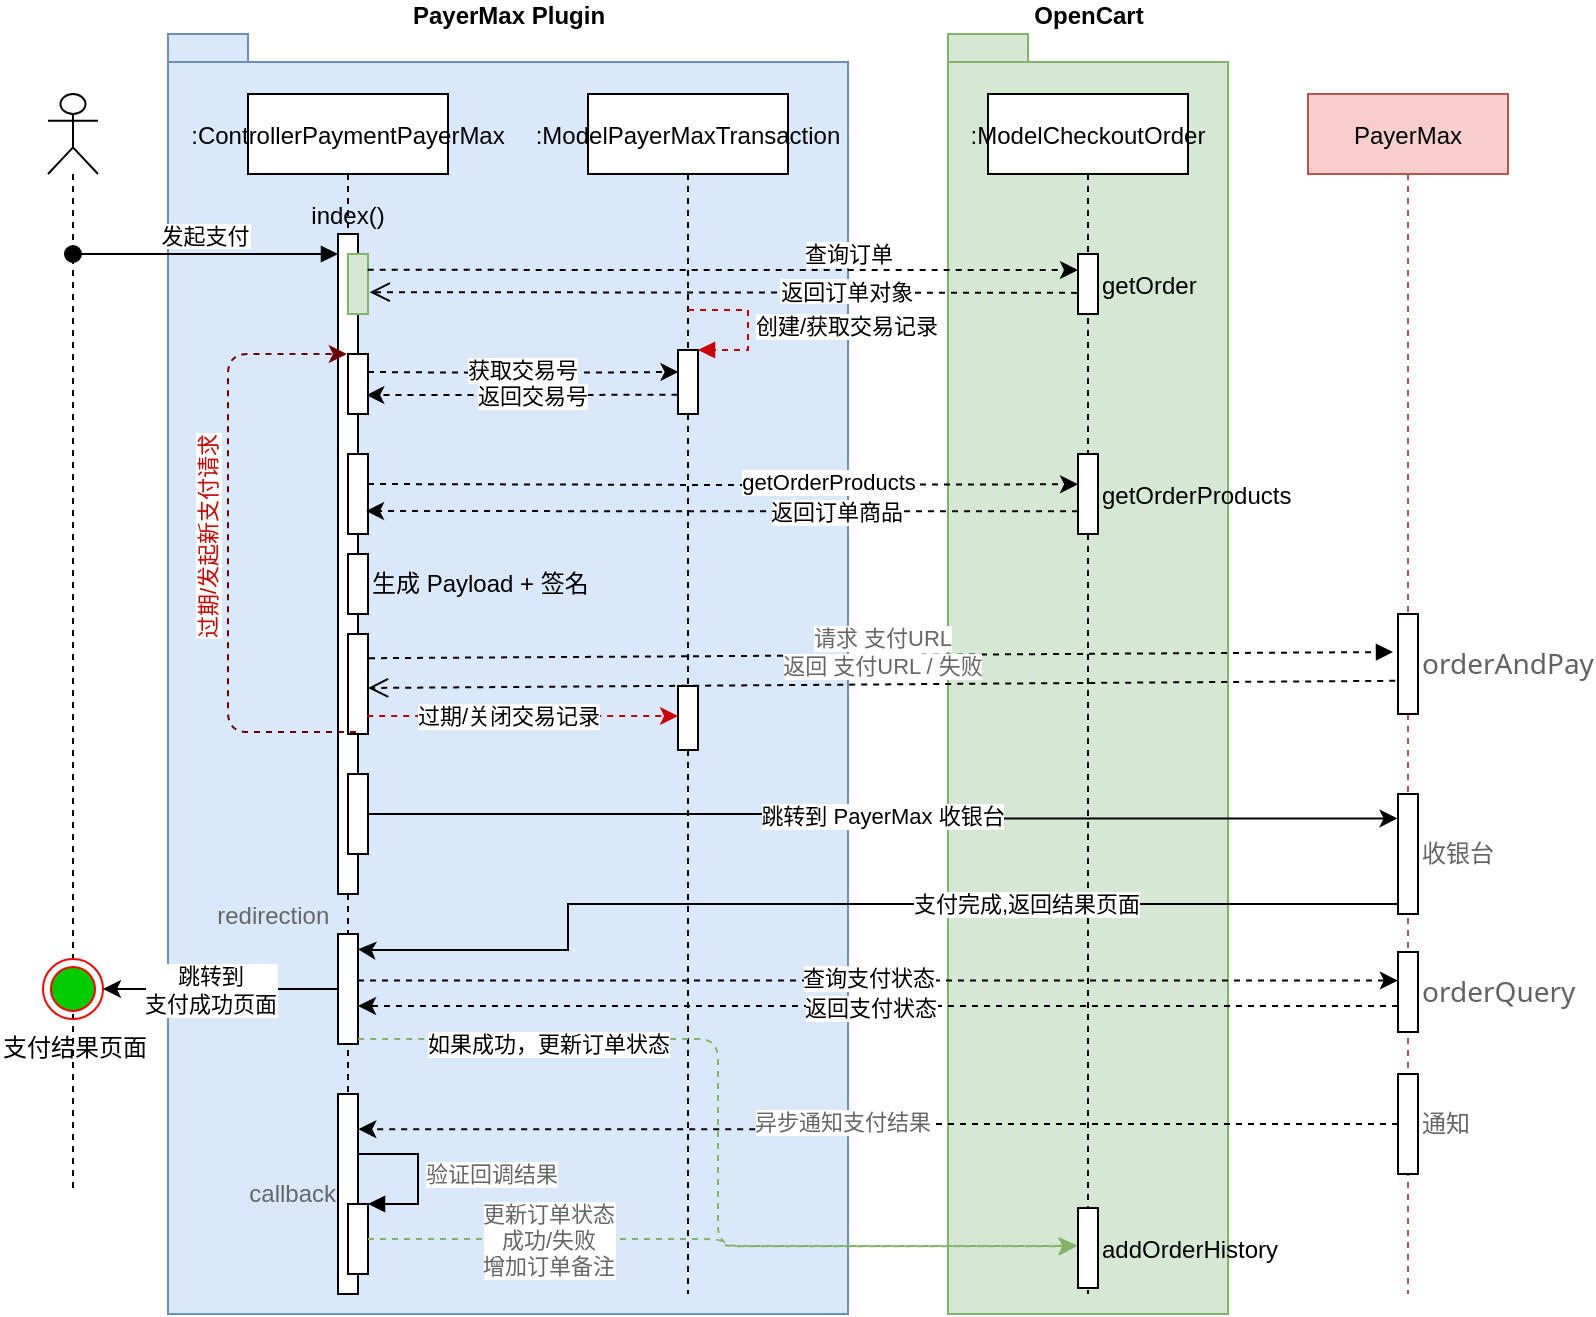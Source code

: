 <mxfile>
    <diagram id="ovKKN99qk5nKoYiViDdo" name="第 1 页">
        <mxGraphModel dx="1593" dy="486" grid="1" gridSize="10" guides="1" tooltips="1" connect="1" arrows="1" fold="1" page="1" pageScale="1" pageWidth="827" pageHeight="1169" math="0" shadow="0">
            <root>
                <mxCell id="0"/>
                <mxCell id="1" parent="0"/>
                <mxCell id="2" value="PayerMax Plugin" style="shape=folder;fontStyle=1;spacingTop=10;tabWidth=40;tabHeight=14;tabPosition=left;html=1;labelPosition=center;verticalLabelPosition=top;align=center;verticalAlign=bottom;fillColor=#dae8fc;strokeColor=#6c8ebf;" parent="1" vertex="1">
                    <mxGeometry x="80" y="50" width="340" height="640" as="geometry"/>
                </mxCell>
                <mxCell id="3" value="OpenCart" style="shape=folder;fontStyle=1;spacingTop=10;tabWidth=40;tabHeight=14;tabPosition=left;html=1;labelPosition=center;verticalLabelPosition=top;align=center;verticalAlign=bottom;fillColor=#d5e8d4;strokeColor=#82b366;" parent="1" vertex="1">
                    <mxGeometry x="470" y="50" width="140" height="640" as="geometry"/>
                </mxCell>
                <mxCell id="4" value=":ControllerPaymentPayerMax" style="shape=umlLifeline;perimeter=lifelinePerimeter;container=1;collapsible=0;recursiveResize=0;rounded=0;shadow=0;strokeWidth=1;" parent="1" vertex="1">
                    <mxGeometry x="120" y="80" width="100" height="600" as="geometry"/>
                </mxCell>
                <mxCell id="5" value="index()" style="points=[];perimeter=orthogonalPerimeter;rounded=0;shadow=0;strokeWidth=1;labelPosition=center;verticalLabelPosition=top;align=center;verticalAlign=bottom;" parent="4" vertex="1">
                    <mxGeometry x="45" y="70" width="10" height="330" as="geometry"/>
                </mxCell>
                <mxCell id="6" value="" style="points=[];perimeter=orthogonalPerimeter;rounded=0;shadow=0;strokeWidth=1;labelPosition=left;verticalLabelPosition=middle;align=right;verticalAlign=middle;fillColor=#d5e8d4;strokeColor=#82b366;fontColor=#666666;" parent="4" vertex="1">
                    <mxGeometry x="50" y="80" width="10" height="30" as="geometry"/>
                </mxCell>
                <mxCell id="7" value="" style="html=1;points=[];perimeter=orthogonalPerimeter;fontColor=#00CC00;" parent="4" vertex="1">
                    <mxGeometry x="50" y="130" width="10" height="30" as="geometry"/>
                </mxCell>
                <mxCell id="8" value="" style="html=1;points=[];perimeter=orthogonalPerimeter;fontColor=#666666;labelPosition=left;verticalLabelPosition=middle;align=right;verticalAlign=middle;" parent="4" vertex="1">
                    <mxGeometry x="50" y="270" width="10" height="50" as="geometry"/>
                </mxCell>
                <mxCell id="9" value="" style="html=1;points=[];perimeter=orthogonalPerimeter;fontColor=#666666;" parent="4" vertex="1">
                    <mxGeometry x="50" y="340" width="10" height="40" as="geometry"/>
                </mxCell>
                <mxCell id="10" value="callback" style="html=1;points=[];perimeter=orthogonalPerimeter;fontColor=#666666;labelPosition=left;verticalLabelPosition=middle;align=right;verticalAlign=middle;" parent="4" vertex="1">
                    <mxGeometry x="45" y="500" width="10" height="100" as="geometry"/>
                </mxCell>
                <mxCell id="11" value="" style="html=1;points=[];perimeter=orthogonalPerimeter;fontColor=#666666;" parent="4" vertex="1">
                    <mxGeometry x="50" y="555" width="10" height="35" as="geometry"/>
                </mxCell>
                <mxCell id="12" value="验证回调结果" style="edgeStyle=orthogonalEdgeStyle;html=1;align=left;spacingLeft=2;endArrow=block;rounded=0;entryX=1;entryY=0;fontColor=#666666;" parent="4" target="11" edge="1">
                    <mxGeometry relative="1" as="geometry">
                        <mxPoint x="55" y="530" as="sourcePoint"/>
                        <Array as="points">
                            <mxPoint x="85" y="530"/>
                        </Array>
                    </mxGeometry>
                </mxCell>
                <mxCell id="13" style="edgeStyle=none;html=1;entryX=-0.059;entryY=0.001;entryDx=0;entryDy=0;entryPerimeter=0;fontColor=#CC0000;rounded=1;dashed=1;fillColor=#a20025;strokeColor=#6F0000;exitX=0.4;exitY=0.98;exitDx=0;exitDy=0;exitPerimeter=0;" parent="4" source="8" target="7" edge="1">
                    <mxGeometry relative="1" as="geometry">
                        <Array as="points">
                            <mxPoint x="-10" y="319"/>
                            <mxPoint x="-10" y="210"/>
                            <mxPoint x="-10" y="130"/>
                        </Array>
                    </mxGeometry>
                </mxCell>
                <mxCell id="14" value="过期/发起新支付请求" style="edgeLabel;html=1;align=center;verticalAlign=middle;resizable=0;points=[];fontColor=#CC0000;horizontal=0;" parent="13" vertex="1" connectable="0">
                    <mxGeometry x="0.134" relative="1" as="geometry">
                        <mxPoint x="-10" y="15.5" as="offset"/>
                    </mxGeometry>
                </mxCell>
                <mxCell id="16" value="&lt;font color=&quot;#000000&quot;&gt;生成 Payload + 签名&lt;/font&gt;" style="html=1;points=[];perimeter=orthogonalPerimeter;fontColor=#00CC00;labelPosition=right;verticalLabelPosition=middle;align=left;verticalAlign=middle;" parent="4" vertex="1">
                    <mxGeometry x="50" y="230" width="10" height="30" as="geometry"/>
                </mxCell>
                <mxCell id="17" value="" style="html=1;points=[];perimeter=orthogonalPerimeter;fontColor=#00CC00;" parent="4" vertex="1">
                    <mxGeometry x="50" y="180" width="10" height="40" as="geometry"/>
                </mxCell>
                <mxCell id="62" value="redirection&amp;nbsp;" style="html=1;points=[];perimeter=orthogonalPerimeter;fontColor=#666666;labelPosition=left;verticalLabelPosition=top;align=right;verticalAlign=bottom;" vertex="1" parent="4">
                    <mxGeometry x="45" y="420" width="10" height="55" as="geometry"/>
                </mxCell>
                <mxCell id="18" value=":ModelCheckoutOrder" style="shape=umlLifeline;perimeter=lifelinePerimeter;container=1;collapsible=0;recursiveResize=0;rounded=0;shadow=0;strokeWidth=1;" parent="1" vertex="1">
                    <mxGeometry x="490" y="80" width="100" height="600" as="geometry"/>
                </mxCell>
                <mxCell id="19" value="getOrder" style="points=[];perimeter=orthogonalPerimeter;rounded=0;shadow=0;strokeWidth=1;labelPosition=right;verticalLabelPosition=middle;align=left;verticalAlign=middle;" parent="18" vertex="1">
                    <mxGeometry x="45" y="80" width="10" height="30" as="geometry"/>
                </mxCell>
                <mxCell id="60" value="getOrderProducts" style="points=[];perimeter=orthogonalPerimeter;rounded=0;shadow=0;strokeWidth=1;labelPosition=right;verticalLabelPosition=middle;align=left;verticalAlign=middle;" parent="18" vertex="1">
                    <mxGeometry x="45" y="180" width="10" height="40" as="geometry"/>
                </mxCell>
                <mxCell id="61" value="addOrderHistory" style="points=[];perimeter=orthogonalPerimeter;rounded=0;shadow=0;strokeWidth=1;labelPosition=right;verticalLabelPosition=middle;align=left;verticalAlign=middle;" parent="18" vertex="1">
                    <mxGeometry x="45" y="557" width="10" height="40" as="geometry"/>
                </mxCell>
                <mxCell id="20" value="返回订单对象" style="verticalAlign=middle;endArrow=open;dashed=1;endSize=8;shadow=0;strokeWidth=1;entryX=1.084;entryY=0.636;entryDx=0;entryDy=0;entryPerimeter=0;exitX=-0.051;exitY=0.648;exitDx=0;exitDy=0;exitPerimeter=0;labelPosition=center;verticalLabelPosition=middle;align=center;" parent="1" source="19" target="6" edge="1">
                    <mxGeometry as="geometry">
                        <mxPoint x="180.43" y="202" as="targetPoint"/>
                        <mxPoint x="343.65" y="202.44" as="sourcePoint"/>
                        <mxPoint x="62" y="-1" as="offset"/>
                    </mxGeometry>
                </mxCell>
                <mxCell id="21" value="" style="shape=umlLifeline;participant=umlActor;perimeter=lifelinePerimeter;whiteSpace=wrap;html=1;container=1;collapsible=0;recursiveResize=0;verticalAlign=top;spacingTop=36;outlineConnect=0;" parent="1" vertex="1">
                    <mxGeometry x="20" y="80" width="25" height="550" as="geometry"/>
                </mxCell>
                <mxCell id="22" value="支付结果页面" style="ellipse;html=1;shape=endState;strokeColor=#ff0000;fillColor=#00CC00;labelPosition=center;verticalLabelPosition=bottom;align=center;verticalAlign=top;" parent="21" vertex="1">
                    <mxGeometry x="-2.5" y="432.5" width="30" height="30" as="geometry"/>
                </mxCell>
                <mxCell id="23" value="发起支付" style="verticalAlign=bottom;startArrow=oval;endArrow=block;startSize=8;shadow=0;strokeWidth=1;" parent="1" source="21" target="5" edge="1">
                    <mxGeometry x="29.5" y="160" as="geometry">
                        <mxPoint x="80" y="150" as="sourcePoint"/>
                        <Array as="points">
                            <mxPoint x="100" y="160"/>
                        </Array>
                    </mxGeometry>
                </mxCell>
                <mxCell id="24" style="edgeStyle=orthogonalEdgeStyle;rounded=0;orthogonalLoop=1;jettySize=auto;html=1;dashed=1;exitX=0.985;exitY=0.264;exitDx=0;exitDy=0;exitPerimeter=0;" parent="1" source="6" edge="1">
                    <mxGeometry x="180" y="190" as="geometry">
                        <mxPoint x="180" y="190" as="sourcePoint"/>
                        <mxPoint x="535" y="168" as="targetPoint"/>
                        <Array as="points">
                            <mxPoint x="535" y="168"/>
                        </Array>
                    </mxGeometry>
                </mxCell>
                <mxCell id="25" value="查询订单" style="edgeLabel;html=1;align=center;verticalAlign=middle;resizable=0;points=[];" parent="24" vertex="1" connectable="0">
                    <mxGeometry x="-0.154" relative="1" as="geometry">
                        <mxPoint x="90" y="-8" as="offset"/>
                    </mxGeometry>
                </mxCell>
                <mxCell id="26" value="PayerMax" style="shape=umlLifeline;perimeter=lifelinePerimeter;container=1;collapsible=0;recursiveResize=0;rounded=0;shadow=0;strokeWidth=1;fillColor=#f8cecc;strokeColor=#b85450;" parent="1" vertex="1">
                    <mxGeometry x="650" y="80" width="100" height="600" as="geometry"/>
                </mxCell>
                <mxCell id="27" value="&lt;span style=&quot;color: rgb(96, 98, 102); font-family: &amp;quot;Segoe UI&amp;quot;, &amp;quot;Helvetica Neue&amp;quot;, Helvetica, Arial, &amp;quot;sans-serif&amp;quot;, &amp;quot;PingFang SC&amp;quot;, &amp;quot;Hiragino Sans GB&amp;quot;, &amp;quot;Microsoft YaHe&amp;quot;; font-size: 14px; text-align: left; background-color: rgb(255, 255, 255);&quot;&gt;orderAndPay&lt;/span&gt;" style="html=1;points=[];perimeter=orthogonalPerimeter;fontColor=#666666;labelPosition=right;verticalLabelPosition=middle;align=left;verticalAlign=middle;" parent="26" vertex="1">
                    <mxGeometry x="45" y="260" width="10" height="50" as="geometry"/>
                </mxCell>
                <mxCell id="28" value="通知" style="html=1;points=[];perimeter=orthogonalPerimeter;fontColor=#666666;labelPosition=right;verticalLabelPosition=middle;align=left;verticalAlign=middle;" parent="26" vertex="1">
                    <mxGeometry x="45" y="490" width="10" height="50" as="geometry"/>
                </mxCell>
                <mxCell id="29" value="收银台" style="html=1;points=[];perimeter=orthogonalPerimeter;fontColor=#666666;labelPosition=right;verticalLabelPosition=middle;align=left;verticalAlign=middle;" parent="26" vertex="1">
                    <mxGeometry x="45" y="350" width="10" height="60" as="geometry"/>
                </mxCell>
                <mxCell id="64" value="&lt;span style=&quot;color: rgb(96 , 98 , 102) ; font-family: &amp;#34;segoe ui&amp;#34; , &amp;#34;helvetica neue&amp;#34; , &amp;#34;helvetica&amp;#34; , &amp;#34;arial&amp;#34; , &amp;#34;sans-serif&amp;#34; , &amp;#34;pingfang sc&amp;#34; , &amp;#34;hiragino sans gb&amp;#34; , &amp;#34;microsoft yahe&amp;#34; ; font-size: 14px ; text-align: left ; background-color: rgb(255 , 255 , 255)&quot;&gt;orderQuery&lt;/span&gt;" style="html=1;points=[];perimeter=orthogonalPerimeter;fontColor=#666666;labelPosition=right;verticalLabelPosition=middle;align=left;verticalAlign=middle;" vertex="1" parent="26">
                    <mxGeometry x="45" y="429" width="10" height="40" as="geometry"/>
                </mxCell>
                <mxCell id="30" value="请求 支付URL" style="html=1;verticalAlign=bottom;endArrow=block;entryX=-0.25;entryY=0.38;rounded=0;fontColor=#666666;exitX=1.053;exitY=0.242;exitDx=0;exitDy=0;exitPerimeter=0;entryDx=0;entryDy=0;entryPerimeter=0;dashed=1;" parent="1" source="8" target="27" edge="1">
                    <mxGeometry x="180.53" y="329.36" as="geometry">
                        <mxPoint x="169.731" y="332" as="sourcePoint"/>
                        <mxPoint x="535" y="332" as="targetPoint"/>
                    </mxGeometry>
                </mxCell>
                <mxCell id="31" value="返回 支付URL / 失败" style="html=1;verticalAlign=bottom;endArrow=open;dashed=1;endSize=8;exitX=-0.14;exitY=0.668;rounded=0;fontColor=#666666;entryX=1;entryY=0.54;entryDx=0;entryDy=0;entryPerimeter=0;exitDx=0;exitDy=0;exitPerimeter=0;" parent="1" source="27" target="8" edge="1">
                    <mxGeometry x="178.6" y="357.2" as="geometry">
                        <mxPoint x="465" y="396" as="targetPoint"/>
                    </mxGeometry>
                </mxCell>
                <mxCell id="32" style="edgeStyle=orthogonalEdgeStyle;rounded=0;orthogonalLoop=1;jettySize=auto;html=1;entryX=1.017;entryY=0.176;entryDx=0;entryDy=0;entryPerimeter=0;fontColor=#666666;startArrow=none;startFill=0;dashed=1;" parent="1" source="28" target="10" edge="1">
                    <mxGeometry x="175.17" y="627" as="geometry"/>
                </mxCell>
                <mxCell id="33" value="异步通知支付结果" style="edgeLabel;html=1;align=center;verticalAlign=middle;resizable=0;points=[];fontColor=#666666;" parent="32" connectable="0" vertex="1">
                    <mxGeometry x="0.073" y="-4" relative="1" as="geometry">
                        <mxPoint as="offset"/>
                    </mxGeometry>
                </mxCell>
                <mxCell id="34" style="edgeStyle=orthogonalEdgeStyle;rounded=0;orthogonalLoop=1;jettySize=auto;html=1;entryX=0.997;entryY=0.138;entryDx=0;entryDy=0;entryPerimeter=0;" parent="1" target="62" edge="1">
                    <mxGeometry x="45" y="550" as="geometry">
                        <Array as="points">
                            <mxPoint x="280" y="485"/>
                            <mxPoint x="280" y="508"/>
                            <mxPoint x="180" y="508"/>
                        </Array>
                        <mxPoint x="45" y="470" as="targetPoint"/>
                        <mxPoint x="695" y="485" as="sourcePoint"/>
                    </mxGeometry>
                </mxCell>
                <mxCell id="35" value="支付完成,返回结果页面" style="edgeLabel;html=1;align=center;verticalAlign=middle;resizable=0;points=[];" parent="34" vertex="1" connectable="0">
                    <mxGeometry x="0.11" y="-3" relative="1" as="geometry">
                        <mxPoint x="115" y="3" as="offset"/>
                    </mxGeometry>
                </mxCell>
                <mxCell id="36" style="edgeStyle=orthogonalEdgeStyle;rounded=0;orthogonalLoop=1;jettySize=auto;html=1;dashed=1;entryX=0.026;entryY=0.343;entryDx=0;entryDy=0;entryPerimeter=0;" parent="1" target="56" edge="1">
                    <mxGeometry x="180" y="240" as="geometry">
                        <mxPoint x="180" y="219" as="sourcePoint"/>
                        <mxPoint x="329" y="219" as="targetPoint"/>
                        <Array as="points"/>
                    </mxGeometry>
                </mxCell>
                <mxCell id="37" value="获取交易号" style="edgeLabel;html=1;align=center;verticalAlign=middle;resizable=0;points=[];" parent="36" vertex="1" connectable="0">
                    <mxGeometry x="-0.242" y="2" relative="1" as="geometry">
                        <mxPoint x="18" as="offset"/>
                    </mxGeometry>
                </mxCell>
                <mxCell id="41" style="edgeStyle=orthogonalEdgeStyle;rounded=0;orthogonalLoop=1;jettySize=auto;html=1;entryX=0.003;entryY=0.378;entryDx=0;entryDy=0;entryPerimeter=0;dashed=1;" parent="1" target="60" edge="1">
                    <mxGeometry x="180" y="274.77" as="geometry">
                        <mxPoint x="180" y="275" as="sourcePoint"/>
                        <mxPoint x="345" y="274.77" as="targetPoint"/>
                        <Array as="points"/>
                    </mxGeometry>
                </mxCell>
                <mxCell id="42" value="getOrderProducts" style="edgeLabel;html=1;align=center;verticalAlign=middle;resizable=0;points=[];" parent="41" vertex="1" connectable="0">
                    <mxGeometry x="-0.145" y="2" relative="1" as="geometry">
                        <mxPoint x="78" as="offset"/>
                    </mxGeometry>
                </mxCell>
                <mxCell id="43" style="edgeStyle=orthogonalEdgeStyle;rounded=0;orthogonalLoop=1;jettySize=auto;html=1;entryX=0.9;entryY=0.713;entryDx=0;entryDy=0;entryPerimeter=0;dashed=1;exitX=0.003;exitY=0.716;exitDx=0;exitDy=0;exitPerimeter=0;" parent="1" source="60" target="17" edge="1">
                    <mxGeometry x="179" y="288.5" as="geometry">
                        <Array as="points"/>
                    </mxGeometry>
                </mxCell>
                <mxCell id="44" value="返回订单商品" style="edgeLabel;html=1;align=center;verticalAlign=middle;resizable=0;points=[];" parent="43" vertex="1" connectable="0">
                    <mxGeometry x="0.271" relative="1" as="geometry">
                        <mxPoint x="105" as="offset"/>
                    </mxGeometry>
                </mxCell>
                <mxCell id="45" value="跳转到 PayerMax 收银台" style="edgeStyle=orthogonalEdgeStyle;rounded=0;orthogonalLoop=1;jettySize=auto;html=1;entryX=-0.023;entryY=0.204;entryDx=0;entryDy=0;entryPerimeter=0;" parent="1" source="9" target="29" edge="1">
                    <mxGeometry x="180" y="440.02" as="geometry">
                        <Array as="points"/>
                    </mxGeometry>
                </mxCell>
                <mxCell id="46" value=":ModelPayerMaxTransaction" style="shape=umlLifeline;perimeter=lifelinePerimeter;container=1;collapsible=0;recursiveResize=0;rounded=0;shadow=0;strokeWidth=1;" parent="1" vertex="1">
                    <mxGeometry x="290" y="80" width="100" height="600" as="geometry"/>
                </mxCell>
                <mxCell id="56" value="" style="html=1;points=[];perimeter=orthogonalPerimeter;" parent="46" vertex="1">
                    <mxGeometry x="45" y="128" width="10" height="32" as="geometry"/>
                </mxCell>
                <mxCell id="57" value="创建/获取交易记录" style="edgeStyle=orthogonalEdgeStyle;html=1;align=left;spacingLeft=2;endArrow=block;rounded=0;entryX=1;entryY=0;dashed=1;strokeColor=#CC0000;" parent="46" target="56" edge="1">
                    <mxGeometry relative="1" as="geometry">
                        <mxPoint x="50" y="108" as="sourcePoint"/>
                        <Array as="points">
                            <mxPoint x="80" y="108"/>
                        </Array>
                    </mxGeometry>
                </mxCell>
                <mxCell id="58" value="" style="html=1;points=[];perimeter=orthogonalPerimeter;" parent="46" vertex="1">
                    <mxGeometry x="45" y="296" width="10" height="32" as="geometry"/>
                </mxCell>
                <mxCell id="52" style="edgeStyle=none;html=1;entryX=0.916;entryY=0.685;entryDx=0;entryDy=0;entryPerimeter=0;dashed=1;exitX=-0.026;exitY=0.7;exitDx=0;exitDy=0;exitPerimeter=0;" parent="1" source="56" target="7" edge="1">
                    <mxGeometry relative="1" as="geometry">
                        <mxPoint x="330" y="230.55" as="sourcePoint"/>
                    </mxGeometry>
                </mxCell>
                <mxCell id="53" value="返回交易号" style="edgeLabel;html=1;align=center;verticalAlign=middle;resizable=0;points=[];" parent="52" vertex="1" connectable="0">
                    <mxGeometry x="0.323" relative="1" as="geometry">
                        <mxPoint x="30" as="offset"/>
                    </mxGeometry>
                </mxCell>
                <mxCell id="54" style="edgeStyle=none;html=1;dashed=1;strokeColor=#CC0000;exitX=0.96;exitY=0.82;exitDx=0;exitDy=0;exitPerimeter=0;" parent="1" source="8" edge="1">
                    <mxGeometry relative="1" as="geometry">
                        <mxPoint x="335" y="391" as="targetPoint"/>
                    </mxGeometry>
                </mxCell>
                <mxCell id="55" value="过期/关闭交易记录" style="edgeLabel;html=1;align=center;verticalAlign=middle;resizable=0;points=[];" parent="54" vertex="1" connectable="0">
                    <mxGeometry x="-0.397" y="1" relative="1" as="geometry">
                        <mxPoint x="23" y="1" as="offset"/>
                    </mxGeometry>
                </mxCell>
                <mxCell id="63" style="edgeStyle=none;html=1;entryX=1;entryY=0.5;entryDx=0;entryDy=0;" edge="1" parent="1" source="62" target="22">
                    <mxGeometry relative="1" as="geometry"/>
                </mxCell>
                <mxCell id="73" value="跳转到&lt;br&gt;支付成功页面" style="edgeLabel;html=1;align=center;verticalAlign=middle;resizable=0;points=[];" vertex="1" connectable="0" parent="63">
                    <mxGeometry x="0.317" y="-1" relative="1" as="geometry">
                        <mxPoint x="13" y="1" as="offset"/>
                    </mxGeometry>
                </mxCell>
                <mxCell id="65" style="edgeStyle=none;html=1;dashed=1;entryX=-0.011;entryY=0.357;entryDx=0;entryDy=0;entryPerimeter=0;" edge="1" parent="1">
                    <mxGeometry relative="1" as="geometry">
                        <mxPoint x="175" y="523.28" as="sourcePoint"/>
                        <mxPoint x="694.89" y="523.28" as="targetPoint"/>
                    </mxGeometry>
                </mxCell>
                <mxCell id="67" value="查询支付状态" style="edgeLabel;html=1;align=center;verticalAlign=middle;resizable=0;points=[];" vertex="1" connectable="0" parent="65">
                    <mxGeometry x="-0.107" y="2" relative="1" as="geometry">
                        <mxPoint x="23" as="offset"/>
                    </mxGeometry>
                </mxCell>
                <mxCell id="66" style="edgeStyle=none;html=1;dashed=1;" edge="1" parent="1">
                    <mxGeometry relative="1" as="geometry">
                        <mxPoint x="695" y="536" as="sourcePoint"/>
                        <mxPoint x="175" y="536" as="targetPoint"/>
                    </mxGeometry>
                </mxCell>
                <mxCell id="68" value="返回支付状态" style="edgeLabel;html=1;align=center;verticalAlign=middle;resizable=0;points=[];" vertex="1" connectable="0" parent="66">
                    <mxGeometry x="0.217" y="-1" relative="1" as="geometry">
                        <mxPoint x="52" y="2" as="offset"/>
                    </mxGeometry>
                </mxCell>
                <mxCell id="69" style="edgeStyle=orthogonalEdgeStyle;html=1;dashed=1;exitX=1.01;exitY=0.955;exitDx=0;exitDy=0;exitPerimeter=0;entryX=-0.02;entryY=0.47;entryDx=0;entryDy=0;entryPerimeter=0;fillColor=#d5e8d4;strokeColor=#82b366;" edge="1" parent="1" source="62" target="61">
                    <mxGeometry relative="1" as="geometry">
                        <mxPoint x="530" y="656" as="targetPoint"/>
                        <Array as="points">
                            <mxPoint x="355" y="552"/>
                            <mxPoint x="355" y="656"/>
                            <mxPoint x="530" y="656"/>
                        </Array>
                    </mxGeometry>
                </mxCell>
                <mxCell id="72" value="如果成功，更新订单状态" style="edgeLabel;html=1;align=center;verticalAlign=middle;resizable=0;points=[];" vertex="1" connectable="0" parent="69">
                    <mxGeometry x="-0.792" relative="1" as="geometry">
                        <mxPoint x="47" y="2" as="offset"/>
                    </mxGeometry>
                </mxCell>
                <mxCell id="70" style="edgeStyle=orthogonalEdgeStyle;html=1;entryX=-0.086;entryY=0.477;entryDx=0;entryDy=0;entryPerimeter=0;dashed=1;fillColor=#d5e8d4;strokeColor=#82b366;" edge="1" parent="1" source="11" target="61">
                    <mxGeometry relative="1" as="geometry"/>
                </mxCell>
                <mxCell id="71" value="&lt;span style=&quot;color: rgb(102 , 102 , 102) ; text-align: left&quot;&gt;更新订单状态&lt;/span&gt;&lt;br style=&quot;color: rgb(102 , 102 , 102) ; text-align: left&quot;&gt;&lt;span style=&quot;color: rgb(102 , 102 , 102) ; text-align: left&quot;&gt;成功/失败&lt;/span&gt;&lt;br style=&quot;color: rgb(102 , 102 , 102) ; text-align: left&quot;&gt;&lt;span style=&quot;color: rgb(102 , 102 , 102) ; text-align: left&quot;&gt;增加订单备注&lt;/span&gt;" style="edgeLabel;html=1;align=center;verticalAlign=middle;resizable=0;points=[];" vertex="1" connectable="0" parent="70">
                    <mxGeometry x="-0.704" y="1" relative="1" as="geometry">
                        <mxPoint x="37" y="1" as="offset"/>
                    </mxGeometry>
                </mxCell>
            </root>
        </mxGraphModel>
    </diagram>
</mxfile>